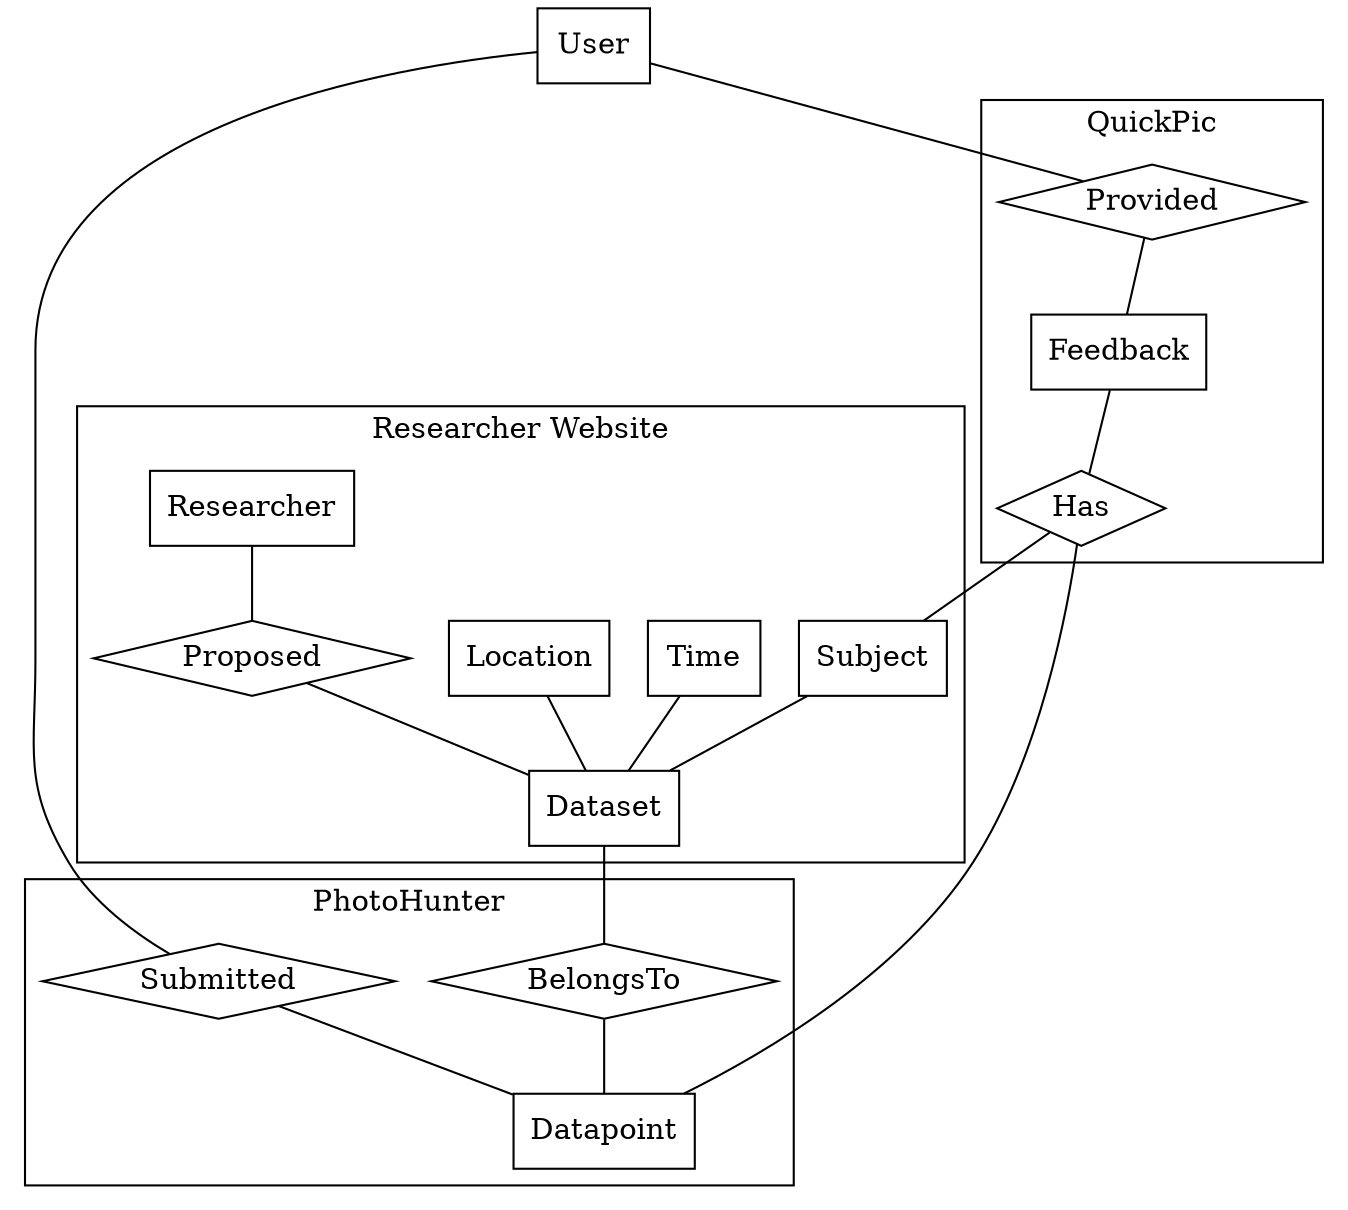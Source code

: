 graph {
  
  {
    node[shape=box];

    subject [label="Subject"];
    time [label="Time"];
    location [label="Location"];
    dataset [label="Dataset"];
    datapoint [label="Datapoint"]; 
    researcher [label="Researcher"];
    user [label="User"];
    feedback [label="Feedback"]
  }

  {
    node[shape=diamond];

    propose [label="Proposed"];
    belong [label="BelongsTo"];
    submit [label="Submitted"];
    provide [label="Provided"];
    has [label="Has"];
  }

  subgraph cluster_website {
    label="Researcher Website";

    subject; time; location; dataset; researcher;
    propose;
  }

  subgraph cluster_photohunter {
    label="PhotoHunter";

    datapoint; 
    belong; submit;
  }

  subgraph cluster_quickpic {
    label="QuickPic";

    feedback;
    has; provide;
  }

  researcher -- propose -- dataset;

  subject -- dataset;
  location -- dataset;
  time -- dataset;

  dataset -- belong -- datapoint;

  user -- submit -- datapoint;
  user -- provide -- feedback;

  feedback -- has -- datapoint;
  has -- subject;
}
